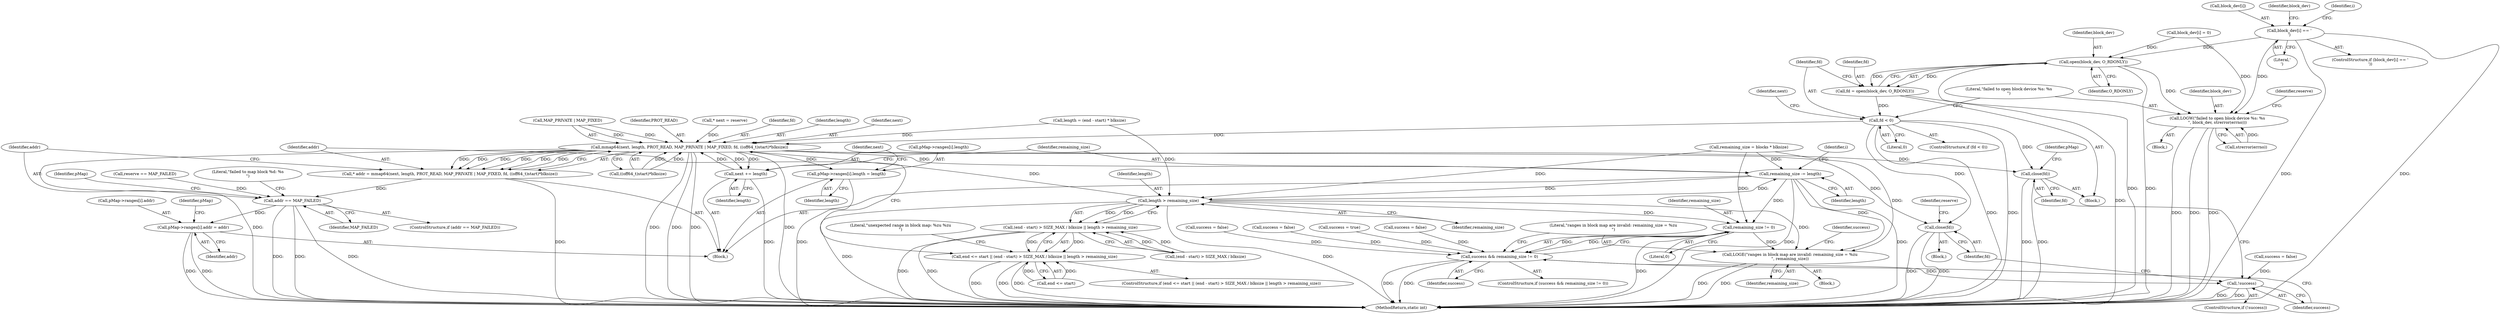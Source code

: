 digraph "0_Android_28a566f7731b4cb76d2a9ba16d997ac5aeb07dad@array" {
"1000136" [label="(Call,block_dev[i] == '\n')"];
"1000271" [label="(Call,open(block_dev, O_RDONLY))"];
"1000269" [label="(Call,fd = open(block_dev, O_RDONLY))"];
"1000275" [label="(Call,fd < 0)"];
"1000376" [label="(Call,mmap64(next, length, PROT_READ, MAP_PRIVATE | MAP_FIXED, fd, ((off64_t)start)*blksize))"];
"1000374" [label="(Call,* addr = mmap64(next, length, PROT_READ, MAP_PRIVATE | MAP_FIXED, fd, ((off64_t)start)*blksize))"];
"1000390" [label="(Call,addr == MAP_FAILED)"];
"1000403" [label="(Call,pMap->ranges[i].addr = addr)"];
"1000412" [label="(Call,pMap->ranges[i].length = length)"];
"1000421" [label="(Call,next += length)"];
"1000424" [label="(Call,remaining_size -= length)"];
"1000361" [label="(Call,length > remaining_size)"];
"1000353" [label="(Call,(end - start) > SIZE_MAX / blksize || length > remaining_size)"];
"1000349" [label="(Call,end <= start || (end - start) > SIZE_MAX / blksize || length > remaining_size)"];
"1000430" [label="(Call,remaining_size != 0)"];
"1000428" [label="(Call,success && remaining_size != 0)"];
"1000441" [label="(Call,!success)"];
"1000434" [label="(Call,LOGE(\"ranges in block map are invalid: remaining_size = %zu\n\", remaining_size))"];
"1000444" [label="(Call,close(fd))"];
"1000458" [label="(Call,close(fd))"];
"1000279" [label="(Call,LOGW(\"failed to open block device %s: %s\n\", block_dev, strerror(errno)))"];
"1000445" [label="(Identifier,fd)"];
"1000349" [label="(Call,end <= start || (end - start) > SIZE_MAX / blksize || length > remaining_size)"];
"1000462" [label="(Identifier,pMap)"];
"1000362" [label="(Identifier,length)"];
"1000273" [label="(Identifier,O_RDONLY)"];
"1000422" [label="(Identifier,next)"];
"1000137" [label="(Call,block_dev[i])"];
"1000270" [label="(Identifier,fd)"];
"1000380" [label="(Call,MAP_PRIVATE | MAP_FIXED)"];
"1000301" [label="(Call,remaining_size = blocks * blksize)"];
"1000277" [label="(Literal,0)"];
"1000271" [label="(Call,open(block_dev, O_RDONLY))"];
"1000390" [label="(Call,addr == MAP_FAILED)"];
"1000404" [label="(Call,pMap->ranges[i].addr)"];
"1000441" [label="(Call,!success)"];
"1000275" [label="(Call,fd < 0)"];
"1000426" [label="(Identifier,length)"];
"1000447" [label="(Identifier,reserve)"];
"1000431" [label="(Identifier,remaining_size)"];
"1000395" [label="(Literal,\"failed to map block %d: %s\n\")"];
"1000379" [label="(Identifier,PROT_READ)"];
"1000144" [label="(Identifier,block_dev)"];
"1000319" [label="(Block,)"];
"1000297" [label="(Call,* next = reserve)"];
"1000458" [label="(Call,close(fd))"];
"1000443" [label="(Block,)"];
"1000432" [label="(Literal,0)"];
"1000142" [label="(Call,block_dev[i] = 0)"];
"1000136" [label="(Call,block_dev[i] == '\n')"];
"1000375" [label="(Identifier,addr)"];
"1000341" [label="(Call,length = (end - start) * blksize)"];
"1000433" [label="(Block,)"];
"1000423" [label="(Identifier,length)"];
"1000407" [label="(Identifier,pMap)"];
"1000428" [label="(Call,success && remaining_size != 0)"];
"1000272" [label="(Identifier,block_dev)"];
"1000383" [label="(Identifier,fd)"];
"1000438" [label="(Identifier,success)"];
"1000361" [label="(Call,length > remaining_size)"];
"1000378" [label="(Identifier,length)"];
"1000425" [label="(Identifier,remaining_size)"];
"1000318" [label="(Identifier,i)"];
"1000285" [label="(Identifier,reserve)"];
"1000444" [label="(Call,close(fd))"];
"1000279" [label="(Call,LOGW(\"failed to open block device %s: %s\n\", block_dev, strerror(errno)))"];
"1000348" [label="(ControlStructure,if (end <= start || (end - start) > SIZE_MAX / blksize || length > remaining_size))"];
"1000436" [label="(Identifier,remaining_size)"];
"1000437" [label="(Call,success = false)"];
"1000427" [label="(ControlStructure,if (success && remaining_size != 0))"];
"1000475" [label="(MethodReturn,static int)"];
"1000281" [label="(Identifier,block_dev)"];
"1000354" [label="(Call,(end - start) > SIZE_MAX / blksize)"];
"1000376" [label="(Call,mmap64(next, length, PROT_READ, MAP_PRIVATE | MAP_FIXED, fd, ((off64_t)start)*blksize))"];
"1000133" [label="(Identifier,i)"];
"1000421" [label="(Call,next += length)"];
"1000103" [label="(Block,)"];
"1000282" [label="(Call,strerror(errno))"];
"1000269" [label="(Call,fd = open(block_dev, O_RDONLY))"];
"1000253" [label="(Call,reserve == MAP_FAILED)"];
"1000274" [label="(ControlStructure,if (fd < 0))"];
"1000280" [label="(Literal,\"failed to open block device %s: %s\n\")"];
"1000420" [label="(Identifier,length)"];
"1000276" [label="(Identifier,fd)"];
"1000336" [label="(Call,success = false)"];
"1000403" [label="(Call,pMap->ranges[i].addr = addr)"];
"1000389" [label="(ControlStructure,if (addr == MAP_FAILED))"];
"1000384" [label="(Call,((off64_t)start)*blksize)"];
"1000392" [label="(Identifier,MAP_FAILED)"];
"1000369" [label="(Call,success = false)"];
"1000278" [label="(Block,)"];
"1000307" [label="(Call,success = true)"];
"1000413" [label="(Call,pMap->ranges[i].length)"];
"1000374" [label="(Call,* addr = mmap64(next, length, PROT_READ, MAP_PRIVATE | MAP_FIXED, fd, ((off64_t)start)*blksize))"];
"1000411" [label="(Identifier,addr)"];
"1000424" [label="(Call,remaining_size -= length)"];
"1000416" [label="(Identifier,pMap)"];
"1000140" [label="(Literal,'\n')"];
"1000353" [label="(Call,(end - start) > SIZE_MAX / blksize || length > remaining_size)"];
"1000135" [label="(ControlStructure,if (block_dev[i] == '\n'))"];
"1000298" [label="(Identifier,next)"];
"1000391" [label="(Identifier,addr)"];
"1000377" [label="(Identifier,next)"];
"1000429" [label="(Identifier,success)"];
"1000350" [label="(Call,end <= start)"];
"1000399" [label="(Call,success = false)"];
"1000434" [label="(Call,LOGE(\"ranges in block map are invalid: remaining_size = %zu\n\", remaining_size))"];
"1000430" [label="(Call,remaining_size != 0)"];
"1000412" [label="(Call,pMap->ranges[i].length = length)"];
"1000440" [label="(ControlStructure,if (!success))"];
"1000459" [label="(Identifier,fd)"];
"1000442" [label="(Identifier,success)"];
"1000363" [label="(Identifier,remaining_size)"];
"1000435" [label="(Literal,\"ranges in block map are invalid: remaining_size = %zu\n\")"];
"1000366" [label="(Literal,\"unexpected range in block map: %zu %zu\n\")"];
"1000136" -> "1000135"  [label="AST: "];
"1000136" -> "1000140"  [label="CFG: "];
"1000137" -> "1000136"  [label="AST: "];
"1000140" -> "1000136"  [label="AST: "];
"1000144" -> "1000136"  [label="CFG: "];
"1000133" -> "1000136"  [label="CFG: "];
"1000136" -> "1000475"  [label="DDG: "];
"1000136" -> "1000475"  [label="DDG: "];
"1000136" -> "1000271"  [label="DDG: "];
"1000136" -> "1000279"  [label="DDG: "];
"1000271" -> "1000269"  [label="AST: "];
"1000271" -> "1000273"  [label="CFG: "];
"1000272" -> "1000271"  [label="AST: "];
"1000273" -> "1000271"  [label="AST: "];
"1000269" -> "1000271"  [label="CFG: "];
"1000271" -> "1000475"  [label="DDG: "];
"1000271" -> "1000475"  [label="DDG: "];
"1000271" -> "1000269"  [label="DDG: "];
"1000271" -> "1000269"  [label="DDG: "];
"1000142" -> "1000271"  [label="DDG: "];
"1000271" -> "1000279"  [label="DDG: "];
"1000269" -> "1000103"  [label="AST: "];
"1000270" -> "1000269"  [label="AST: "];
"1000276" -> "1000269"  [label="CFG: "];
"1000269" -> "1000475"  [label="DDG: "];
"1000269" -> "1000275"  [label="DDG: "];
"1000275" -> "1000274"  [label="AST: "];
"1000275" -> "1000277"  [label="CFG: "];
"1000276" -> "1000275"  [label="AST: "];
"1000277" -> "1000275"  [label="AST: "];
"1000280" -> "1000275"  [label="CFG: "];
"1000298" -> "1000275"  [label="CFG: "];
"1000275" -> "1000475"  [label="DDG: "];
"1000275" -> "1000475"  [label="DDG: "];
"1000275" -> "1000376"  [label="DDG: "];
"1000275" -> "1000444"  [label="DDG: "];
"1000275" -> "1000458"  [label="DDG: "];
"1000376" -> "1000374"  [label="AST: "];
"1000376" -> "1000384"  [label="CFG: "];
"1000377" -> "1000376"  [label="AST: "];
"1000378" -> "1000376"  [label="AST: "];
"1000379" -> "1000376"  [label="AST: "];
"1000380" -> "1000376"  [label="AST: "];
"1000383" -> "1000376"  [label="AST: "];
"1000384" -> "1000376"  [label="AST: "];
"1000374" -> "1000376"  [label="CFG: "];
"1000376" -> "1000475"  [label="DDG: "];
"1000376" -> "1000475"  [label="DDG: "];
"1000376" -> "1000475"  [label="DDG: "];
"1000376" -> "1000475"  [label="DDG: "];
"1000376" -> "1000475"  [label="DDG: "];
"1000376" -> "1000374"  [label="DDG: "];
"1000376" -> "1000374"  [label="DDG: "];
"1000376" -> "1000374"  [label="DDG: "];
"1000376" -> "1000374"  [label="DDG: "];
"1000376" -> "1000374"  [label="DDG: "];
"1000376" -> "1000374"  [label="DDG: "];
"1000297" -> "1000376"  [label="DDG: "];
"1000421" -> "1000376"  [label="DDG: "];
"1000341" -> "1000376"  [label="DDG: "];
"1000361" -> "1000376"  [label="DDG: "];
"1000380" -> "1000376"  [label="DDG: "];
"1000380" -> "1000376"  [label="DDG: "];
"1000384" -> "1000376"  [label="DDG: "];
"1000384" -> "1000376"  [label="DDG: "];
"1000376" -> "1000412"  [label="DDG: "];
"1000376" -> "1000421"  [label="DDG: "];
"1000376" -> "1000421"  [label="DDG: "];
"1000376" -> "1000424"  [label="DDG: "];
"1000376" -> "1000444"  [label="DDG: "];
"1000376" -> "1000458"  [label="DDG: "];
"1000374" -> "1000319"  [label="AST: "];
"1000375" -> "1000374"  [label="AST: "];
"1000391" -> "1000374"  [label="CFG: "];
"1000374" -> "1000475"  [label="DDG: "];
"1000374" -> "1000390"  [label="DDG: "];
"1000390" -> "1000389"  [label="AST: "];
"1000390" -> "1000392"  [label="CFG: "];
"1000391" -> "1000390"  [label="AST: "];
"1000392" -> "1000390"  [label="AST: "];
"1000395" -> "1000390"  [label="CFG: "];
"1000407" -> "1000390"  [label="CFG: "];
"1000390" -> "1000475"  [label="DDG: "];
"1000390" -> "1000475"  [label="DDG: "];
"1000390" -> "1000475"  [label="DDG: "];
"1000253" -> "1000390"  [label="DDG: "];
"1000390" -> "1000403"  [label="DDG: "];
"1000403" -> "1000319"  [label="AST: "];
"1000403" -> "1000411"  [label="CFG: "];
"1000404" -> "1000403"  [label="AST: "];
"1000411" -> "1000403"  [label="AST: "];
"1000416" -> "1000403"  [label="CFG: "];
"1000403" -> "1000475"  [label="DDG: "];
"1000403" -> "1000475"  [label="DDG: "];
"1000412" -> "1000319"  [label="AST: "];
"1000412" -> "1000420"  [label="CFG: "];
"1000413" -> "1000412"  [label="AST: "];
"1000420" -> "1000412"  [label="AST: "];
"1000422" -> "1000412"  [label="CFG: "];
"1000412" -> "1000475"  [label="DDG: "];
"1000421" -> "1000319"  [label="AST: "];
"1000421" -> "1000423"  [label="CFG: "];
"1000422" -> "1000421"  [label="AST: "];
"1000423" -> "1000421"  [label="AST: "];
"1000425" -> "1000421"  [label="CFG: "];
"1000421" -> "1000475"  [label="DDG: "];
"1000424" -> "1000319"  [label="AST: "];
"1000424" -> "1000426"  [label="CFG: "];
"1000425" -> "1000424"  [label="AST: "];
"1000426" -> "1000424"  [label="AST: "];
"1000318" -> "1000424"  [label="CFG: "];
"1000424" -> "1000475"  [label="DDG: "];
"1000424" -> "1000475"  [label="DDG: "];
"1000424" -> "1000361"  [label="DDG: "];
"1000301" -> "1000424"  [label="DDG: "];
"1000361" -> "1000424"  [label="DDG: "];
"1000424" -> "1000430"  [label="DDG: "];
"1000424" -> "1000434"  [label="DDG: "];
"1000361" -> "1000353"  [label="AST: "];
"1000361" -> "1000363"  [label="CFG: "];
"1000362" -> "1000361"  [label="AST: "];
"1000363" -> "1000361"  [label="AST: "];
"1000353" -> "1000361"  [label="CFG: "];
"1000361" -> "1000475"  [label="DDG: "];
"1000361" -> "1000475"  [label="DDG: "];
"1000361" -> "1000353"  [label="DDG: "];
"1000361" -> "1000353"  [label="DDG: "];
"1000341" -> "1000361"  [label="DDG: "];
"1000301" -> "1000361"  [label="DDG: "];
"1000361" -> "1000430"  [label="DDG: "];
"1000361" -> "1000434"  [label="DDG: "];
"1000353" -> "1000349"  [label="AST: "];
"1000353" -> "1000354"  [label="CFG: "];
"1000354" -> "1000353"  [label="AST: "];
"1000349" -> "1000353"  [label="CFG: "];
"1000353" -> "1000475"  [label="DDG: "];
"1000353" -> "1000475"  [label="DDG: "];
"1000353" -> "1000349"  [label="DDG: "];
"1000353" -> "1000349"  [label="DDG: "];
"1000354" -> "1000353"  [label="DDG: "];
"1000354" -> "1000353"  [label="DDG: "];
"1000349" -> "1000348"  [label="AST: "];
"1000349" -> "1000350"  [label="CFG: "];
"1000350" -> "1000349"  [label="AST: "];
"1000366" -> "1000349"  [label="CFG: "];
"1000375" -> "1000349"  [label="CFG: "];
"1000349" -> "1000475"  [label="DDG: "];
"1000349" -> "1000475"  [label="DDG: "];
"1000349" -> "1000475"  [label="DDG: "];
"1000350" -> "1000349"  [label="DDG: "];
"1000350" -> "1000349"  [label="DDG: "];
"1000430" -> "1000428"  [label="AST: "];
"1000430" -> "1000432"  [label="CFG: "];
"1000431" -> "1000430"  [label="AST: "];
"1000432" -> "1000430"  [label="AST: "];
"1000428" -> "1000430"  [label="CFG: "];
"1000430" -> "1000475"  [label="DDG: "];
"1000430" -> "1000428"  [label="DDG: "];
"1000430" -> "1000428"  [label="DDG: "];
"1000301" -> "1000430"  [label="DDG: "];
"1000430" -> "1000434"  [label="DDG: "];
"1000428" -> "1000427"  [label="AST: "];
"1000428" -> "1000429"  [label="CFG: "];
"1000429" -> "1000428"  [label="AST: "];
"1000435" -> "1000428"  [label="CFG: "];
"1000442" -> "1000428"  [label="CFG: "];
"1000428" -> "1000475"  [label="DDG: "];
"1000428" -> "1000475"  [label="DDG: "];
"1000369" -> "1000428"  [label="DDG: "];
"1000399" -> "1000428"  [label="DDG: "];
"1000307" -> "1000428"  [label="DDG: "];
"1000336" -> "1000428"  [label="DDG: "];
"1000428" -> "1000441"  [label="DDG: "];
"1000441" -> "1000440"  [label="AST: "];
"1000441" -> "1000442"  [label="CFG: "];
"1000442" -> "1000441"  [label="AST: "];
"1000445" -> "1000441"  [label="CFG: "];
"1000459" -> "1000441"  [label="CFG: "];
"1000441" -> "1000475"  [label="DDG: "];
"1000441" -> "1000475"  [label="DDG: "];
"1000437" -> "1000441"  [label="DDG: "];
"1000434" -> "1000433"  [label="AST: "];
"1000434" -> "1000436"  [label="CFG: "];
"1000435" -> "1000434"  [label="AST: "];
"1000436" -> "1000434"  [label="AST: "];
"1000438" -> "1000434"  [label="CFG: "];
"1000434" -> "1000475"  [label="DDG: "];
"1000434" -> "1000475"  [label="DDG: "];
"1000301" -> "1000434"  [label="DDG: "];
"1000444" -> "1000443"  [label="AST: "];
"1000444" -> "1000445"  [label="CFG: "];
"1000445" -> "1000444"  [label="AST: "];
"1000447" -> "1000444"  [label="CFG: "];
"1000444" -> "1000475"  [label="DDG: "];
"1000444" -> "1000475"  [label="DDG: "];
"1000458" -> "1000103"  [label="AST: "];
"1000458" -> "1000459"  [label="CFG: "];
"1000459" -> "1000458"  [label="AST: "];
"1000462" -> "1000458"  [label="CFG: "];
"1000458" -> "1000475"  [label="DDG: "];
"1000458" -> "1000475"  [label="DDG: "];
"1000279" -> "1000278"  [label="AST: "];
"1000279" -> "1000282"  [label="CFG: "];
"1000280" -> "1000279"  [label="AST: "];
"1000281" -> "1000279"  [label="AST: "];
"1000282" -> "1000279"  [label="AST: "];
"1000285" -> "1000279"  [label="CFG: "];
"1000279" -> "1000475"  [label="DDG: "];
"1000279" -> "1000475"  [label="DDG: "];
"1000279" -> "1000475"  [label="DDG: "];
"1000142" -> "1000279"  [label="DDG: "];
"1000282" -> "1000279"  [label="DDG: "];
}
